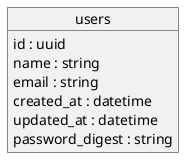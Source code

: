 @startuml data-modals

object users {
  id : uuid
  name : string
  email : string
  created_at : datetime
  updated_at : datetime
  password_digest : string
}

@enduml
